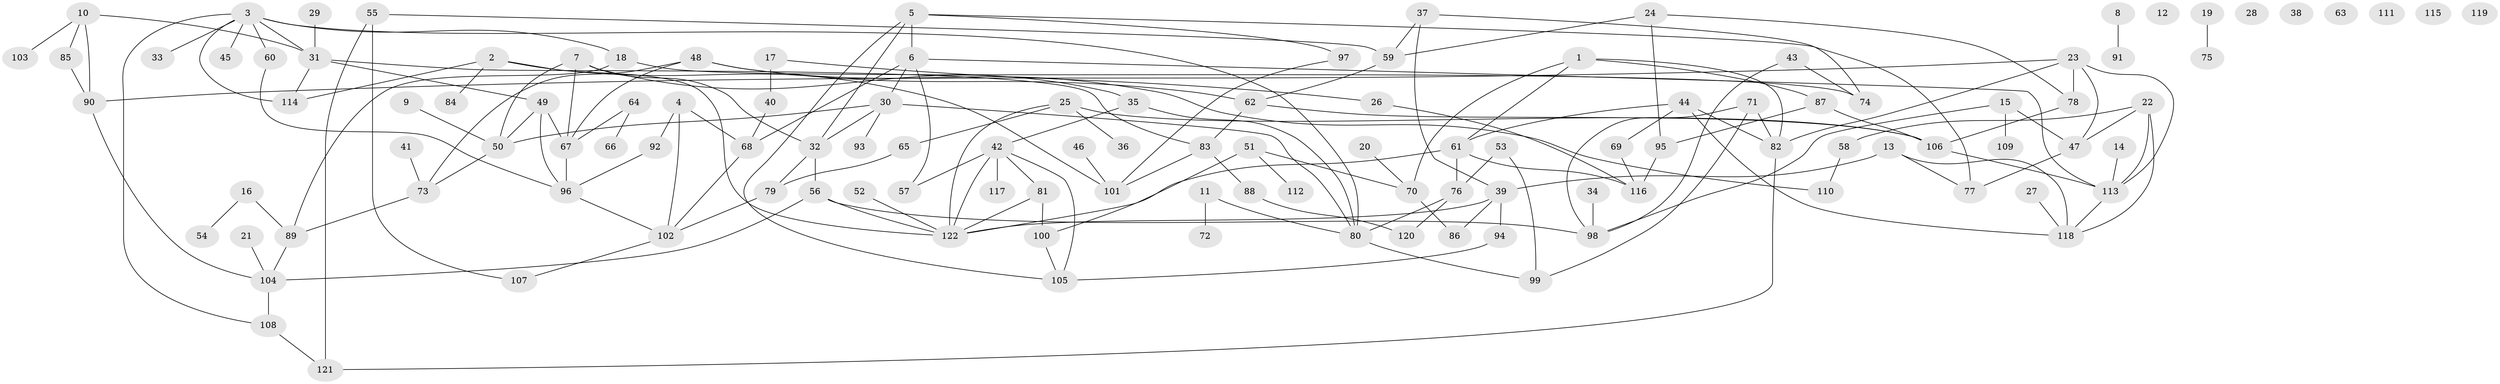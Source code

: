 // coarse degree distribution, {6: 0.0684931506849315, 1: 0.273972602739726, 2: 0.1506849315068493, 0: 0.0958904109589041, 4: 0.136986301369863, 3: 0.0821917808219178, 5: 0.1232876712328767, 9: 0.0136986301369863, 7: 0.0547945205479452}
// Generated by graph-tools (version 1.1) at 2025/44/03/04/25 21:44:06]
// undirected, 122 vertices, 174 edges
graph export_dot {
graph [start="1"]
  node [color=gray90,style=filled];
  1;
  2;
  3;
  4;
  5;
  6;
  7;
  8;
  9;
  10;
  11;
  12;
  13;
  14;
  15;
  16;
  17;
  18;
  19;
  20;
  21;
  22;
  23;
  24;
  25;
  26;
  27;
  28;
  29;
  30;
  31;
  32;
  33;
  34;
  35;
  36;
  37;
  38;
  39;
  40;
  41;
  42;
  43;
  44;
  45;
  46;
  47;
  48;
  49;
  50;
  51;
  52;
  53;
  54;
  55;
  56;
  57;
  58;
  59;
  60;
  61;
  62;
  63;
  64;
  65;
  66;
  67;
  68;
  69;
  70;
  71;
  72;
  73;
  74;
  75;
  76;
  77;
  78;
  79;
  80;
  81;
  82;
  83;
  84;
  85;
  86;
  87;
  88;
  89;
  90;
  91;
  92;
  93;
  94;
  95;
  96;
  97;
  98;
  99;
  100;
  101;
  102;
  103;
  104;
  105;
  106;
  107;
  108;
  109;
  110;
  111;
  112;
  113;
  114;
  115;
  116;
  117;
  118;
  119;
  120;
  121;
  122;
  1 -- 61;
  1 -- 70;
  1 -- 82;
  1 -- 87;
  2 -- 84;
  2 -- 101;
  2 -- 114;
  2 -- 122;
  3 -- 18;
  3 -- 31;
  3 -- 33;
  3 -- 45;
  3 -- 60;
  3 -- 80;
  3 -- 108;
  3 -- 114;
  4 -- 68;
  4 -- 92;
  4 -- 102;
  5 -- 6;
  5 -- 32;
  5 -- 77;
  5 -- 97;
  5 -- 105;
  6 -- 30;
  6 -- 57;
  6 -- 68;
  6 -- 113;
  7 -- 32;
  7 -- 35;
  7 -- 50;
  7 -- 67;
  8 -- 91;
  9 -- 50;
  10 -- 31;
  10 -- 85;
  10 -- 90;
  10 -- 103;
  11 -- 72;
  11 -- 80;
  13 -- 39;
  13 -- 77;
  13 -- 118;
  14 -- 113;
  15 -- 47;
  15 -- 98;
  15 -- 109;
  16 -- 54;
  16 -- 89;
  17 -- 26;
  17 -- 40;
  18 -- 74;
  18 -- 89;
  19 -- 75;
  20 -- 70;
  21 -- 104;
  22 -- 47;
  22 -- 58;
  22 -- 113;
  22 -- 118;
  23 -- 47;
  23 -- 78;
  23 -- 82;
  23 -- 90;
  23 -- 113;
  24 -- 59;
  24 -- 78;
  24 -- 95;
  25 -- 36;
  25 -- 65;
  25 -- 106;
  25 -- 122;
  26 -- 116;
  27 -- 118;
  29 -- 31;
  30 -- 32;
  30 -- 50;
  30 -- 80;
  30 -- 93;
  31 -- 49;
  31 -- 83;
  31 -- 114;
  32 -- 56;
  32 -- 79;
  34 -- 98;
  35 -- 42;
  35 -- 80;
  37 -- 39;
  37 -- 59;
  37 -- 74;
  39 -- 86;
  39 -- 94;
  39 -- 122;
  40 -- 68;
  41 -- 73;
  42 -- 57;
  42 -- 81;
  42 -- 105;
  42 -- 117;
  42 -- 122;
  43 -- 74;
  43 -- 98;
  44 -- 61;
  44 -- 69;
  44 -- 82;
  44 -- 118;
  46 -- 101;
  47 -- 77;
  48 -- 62;
  48 -- 67;
  48 -- 73;
  48 -- 110;
  49 -- 50;
  49 -- 67;
  49 -- 96;
  50 -- 73;
  51 -- 70;
  51 -- 100;
  51 -- 112;
  52 -- 122;
  53 -- 76;
  53 -- 99;
  55 -- 59;
  55 -- 107;
  55 -- 121;
  56 -- 98;
  56 -- 104;
  56 -- 122;
  58 -- 110;
  59 -- 62;
  60 -- 96;
  61 -- 76;
  61 -- 116;
  61 -- 122;
  62 -- 83;
  62 -- 106;
  64 -- 66;
  64 -- 67;
  65 -- 79;
  67 -- 96;
  68 -- 102;
  69 -- 116;
  70 -- 86;
  71 -- 82;
  71 -- 98;
  71 -- 99;
  73 -- 89;
  76 -- 80;
  76 -- 120;
  78 -- 106;
  79 -- 102;
  80 -- 99;
  81 -- 100;
  81 -- 122;
  82 -- 121;
  83 -- 88;
  83 -- 101;
  85 -- 90;
  87 -- 95;
  87 -- 106;
  88 -- 120;
  89 -- 104;
  90 -- 104;
  92 -- 96;
  94 -- 105;
  95 -- 116;
  96 -- 102;
  97 -- 101;
  100 -- 105;
  102 -- 107;
  104 -- 108;
  106 -- 113;
  108 -- 121;
  113 -- 118;
}
